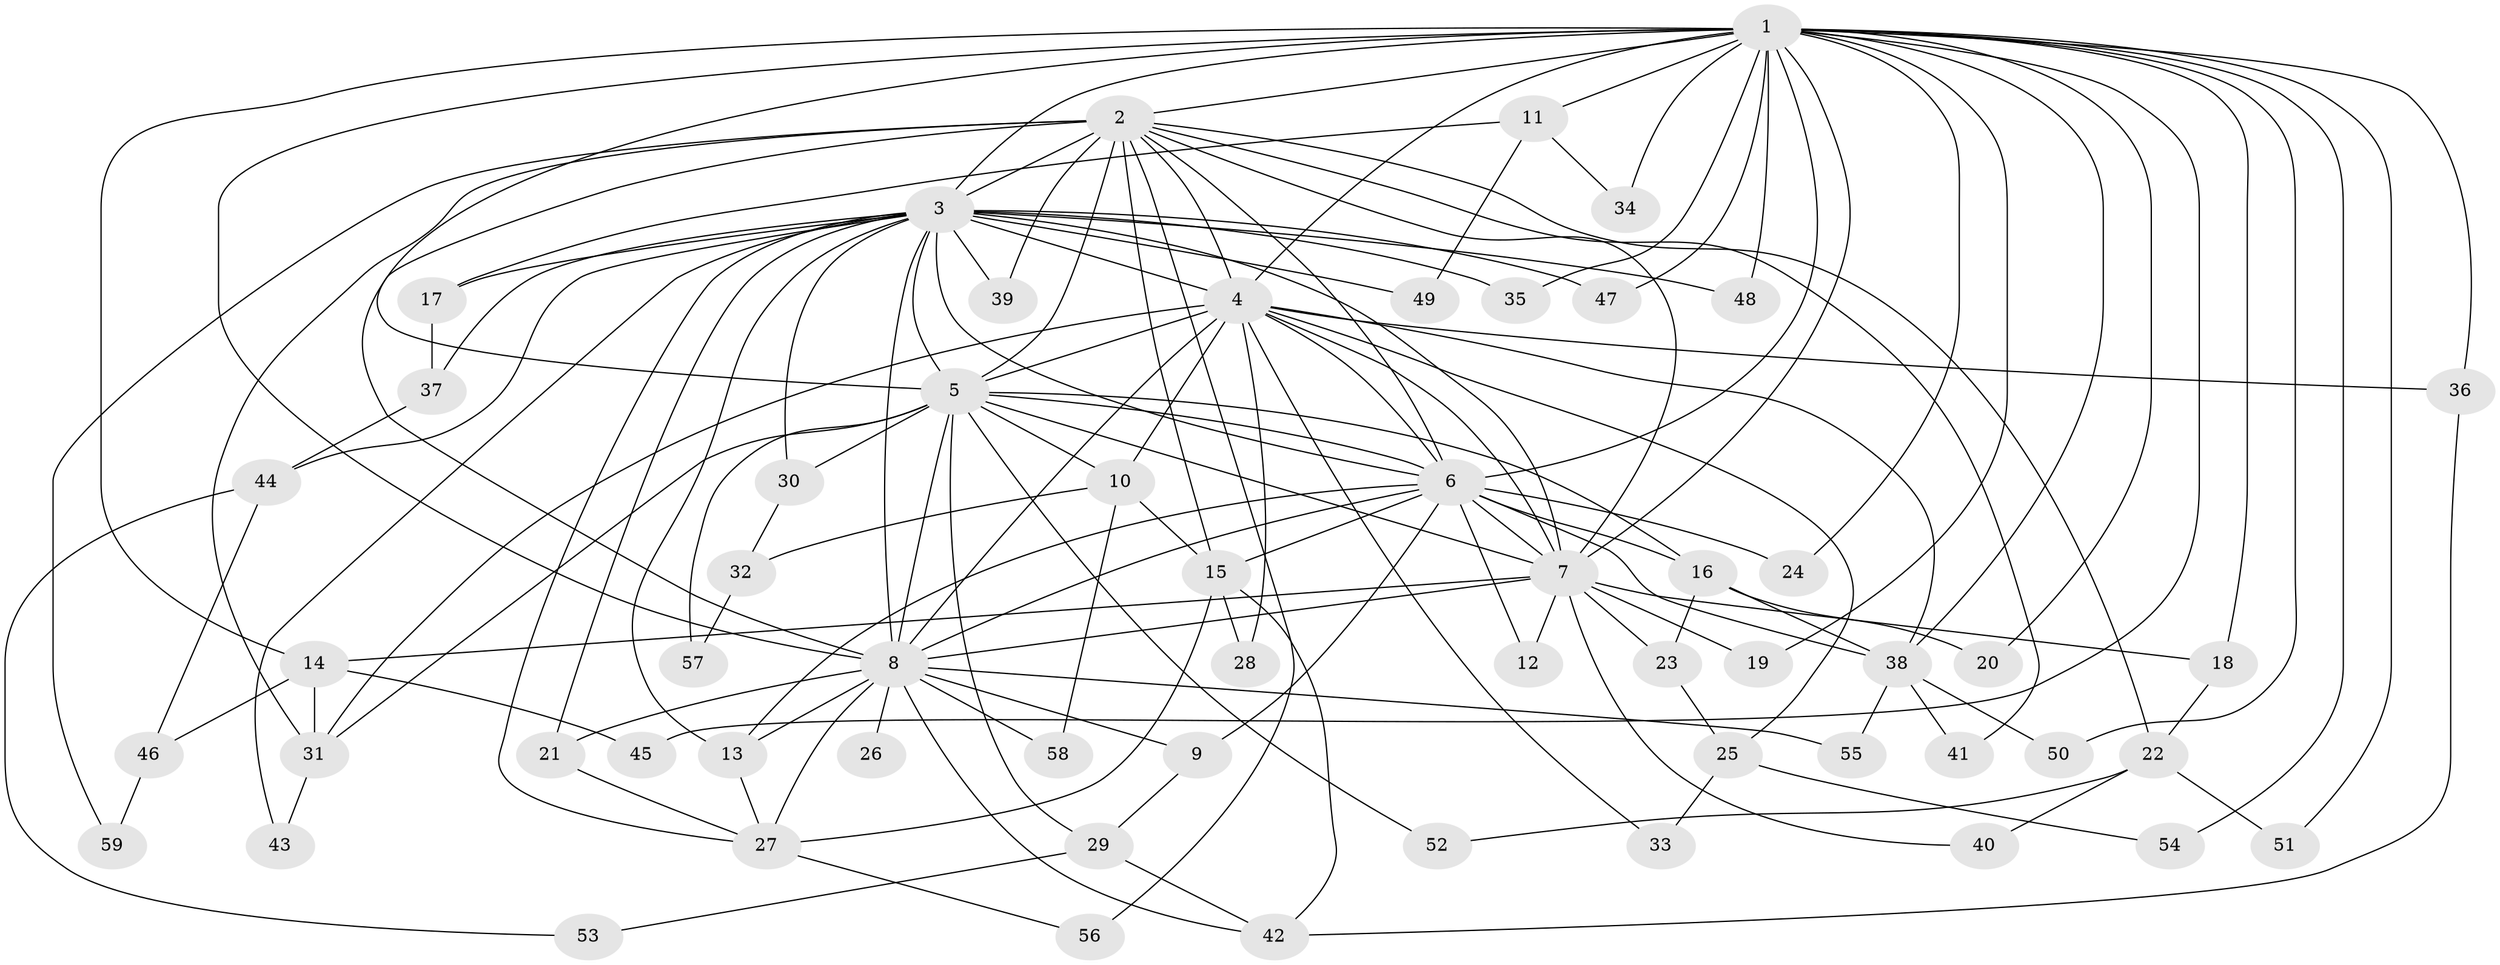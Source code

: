 // original degree distribution, {15: 0.011904761904761904, 18: 0.03571428571428571, 16: 0.023809523809523808, 26: 0.011904761904761904, 17: 0.011904761904761904, 19: 0.011904761904761904, 20: 0.011904761904761904, 2: 0.47619047619047616, 3: 0.23809523809523808, 5: 0.08333333333333333, 4: 0.08333333333333333}
// Generated by graph-tools (version 1.1) at 2025/49/03/04/25 22:49:41]
// undirected, 59 vertices, 139 edges
graph export_dot {
  node [color=gray90,style=filled];
  1;
  2;
  3;
  4;
  5;
  6;
  7;
  8;
  9;
  10;
  11;
  12;
  13;
  14;
  15;
  16;
  17;
  18;
  19;
  20;
  21;
  22;
  23;
  24;
  25;
  26;
  27;
  28;
  29;
  30;
  31;
  32;
  33;
  34;
  35;
  36;
  37;
  38;
  39;
  40;
  41;
  42;
  43;
  44;
  45;
  46;
  47;
  48;
  49;
  50;
  51;
  52;
  53;
  54;
  55;
  56;
  57;
  58;
  59;
  1 -- 2 [weight=2.0];
  1 -- 3 [weight=4.0];
  1 -- 4 [weight=3.0];
  1 -- 5 [weight=2.0];
  1 -- 6 [weight=2.0];
  1 -- 7 [weight=3.0];
  1 -- 8 [weight=2.0];
  1 -- 11 [weight=1.0];
  1 -- 14 [weight=1.0];
  1 -- 18 [weight=1.0];
  1 -- 19 [weight=2.0];
  1 -- 20 [weight=1.0];
  1 -- 24 [weight=2.0];
  1 -- 34 [weight=1.0];
  1 -- 35 [weight=1.0];
  1 -- 36 [weight=1.0];
  1 -- 38 [weight=1.0];
  1 -- 45 [weight=1.0];
  1 -- 47 [weight=1.0];
  1 -- 48 [weight=1.0];
  1 -- 50 [weight=1.0];
  1 -- 51 [weight=1.0];
  1 -- 54 [weight=1.0];
  2 -- 3 [weight=3.0];
  2 -- 4 [weight=1.0];
  2 -- 5 [weight=1.0];
  2 -- 6 [weight=1.0];
  2 -- 7 [weight=1.0];
  2 -- 8 [weight=1.0];
  2 -- 15 [weight=1.0];
  2 -- 22 [weight=1.0];
  2 -- 31 [weight=1.0];
  2 -- 39 [weight=1.0];
  2 -- 41 [weight=1.0];
  2 -- 56 [weight=1.0];
  2 -- 59 [weight=1.0];
  3 -- 4 [weight=2.0];
  3 -- 5 [weight=3.0];
  3 -- 6 [weight=3.0];
  3 -- 7 [weight=2.0];
  3 -- 8 [weight=2.0];
  3 -- 13 [weight=1.0];
  3 -- 17 [weight=1.0];
  3 -- 21 [weight=1.0];
  3 -- 27 [weight=1.0];
  3 -- 30 [weight=1.0];
  3 -- 35 [weight=1.0];
  3 -- 37 [weight=1.0];
  3 -- 39 [weight=1.0];
  3 -- 43 [weight=1.0];
  3 -- 44 [weight=1.0];
  3 -- 47 [weight=1.0];
  3 -- 48 [weight=1.0];
  3 -- 49 [weight=1.0];
  4 -- 5 [weight=1.0];
  4 -- 6 [weight=2.0];
  4 -- 7 [weight=1.0];
  4 -- 8 [weight=1.0];
  4 -- 10 [weight=1.0];
  4 -- 25 [weight=1.0];
  4 -- 28 [weight=1.0];
  4 -- 31 [weight=1.0];
  4 -- 33 [weight=1.0];
  4 -- 36 [weight=1.0];
  4 -- 38 [weight=1.0];
  5 -- 6 [weight=1.0];
  5 -- 7 [weight=1.0];
  5 -- 8 [weight=2.0];
  5 -- 10 [weight=1.0];
  5 -- 16 [weight=1.0];
  5 -- 29 [weight=1.0];
  5 -- 30 [weight=1.0];
  5 -- 31 [weight=1.0];
  5 -- 52 [weight=1.0];
  5 -- 57 [weight=1.0];
  6 -- 7 [weight=1.0];
  6 -- 8 [weight=1.0];
  6 -- 9 [weight=1.0];
  6 -- 12 [weight=1.0];
  6 -- 13 [weight=1.0];
  6 -- 15 [weight=1.0];
  6 -- 16 [weight=1.0];
  6 -- 24 [weight=1.0];
  6 -- 38 [weight=1.0];
  7 -- 8 [weight=1.0];
  7 -- 12 [weight=1.0];
  7 -- 14 [weight=1.0];
  7 -- 18 [weight=1.0];
  7 -- 19 [weight=1.0];
  7 -- 23 [weight=1.0];
  7 -- 40 [weight=1.0];
  8 -- 9 [weight=1.0];
  8 -- 13 [weight=1.0];
  8 -- 21 [weight=1.0];
  8 -- 26 [weight=1.0];
  8 -- 27 [weight=1.0];
  8 -- 42 [weight=1.0];
  8 -- 55 [weight=1.0];
  8 -- 58 [weight=1.0];
  9 -- 29 [weight=1.0];
  10 -- 15 [weight=1.0];
  10 -- 32 [weight=1.0];
  10 -- 58 [weight=1.0];
  11 -- 17 [weight=1.0];
  11 -- 34 [weight=1.0];
  11 -- 49 [weight=1.0];
  13 -- 27 [weight=1.0];
  14 -- 31 [weight=1.0];
  14 -- 45 [weight=1.0];
  14 -- 46 [weight=1.0];
  15 -- 27 [weight=1.0];
  15 -- 28 [weight=1.0];
  15 -- 42 [weight=1.0];
  16 -- 20 [weight=1.0];
  16 -- 23 [weight=1.0];
  16 -- 38 [weight=1.0];
  17 -- 37 [weight=1.0];
  18 -- 22 [weight=1.0];
  21 -- 27 [weight=1.0];
  22 -- 40 [weight=1.0];
  22 -- 51 [weight=1.0];
  22 -- 52 [weight=1.0];
  23 -- 25 [weight=1.0];
  25 -- 33 [weight=1.0];
  25 -- 54 [weight=1.0];
  27 -- 56 [weight=1.0];
  29 -- 42 [weight=1.0];
  29 -- 53 [weight=1.0];
  30 -- 32 [weight=1.0];
  31 -- 43 [weight=1.0];
  32 -- 57 [weight=1.0];
  36 -- 42 [weight=1.0];
  37 -- 44 [weight=1.0];
  38 -- 41 [weight=1.0];
  38 -- 50 [weight=1.0];
  38 -- 55 [weight=1.0];
  44 -- 46 [weight=1.0];
  44 -- 53 [weight=1.0];
  46 -- 59 [weight=1.0];
}
